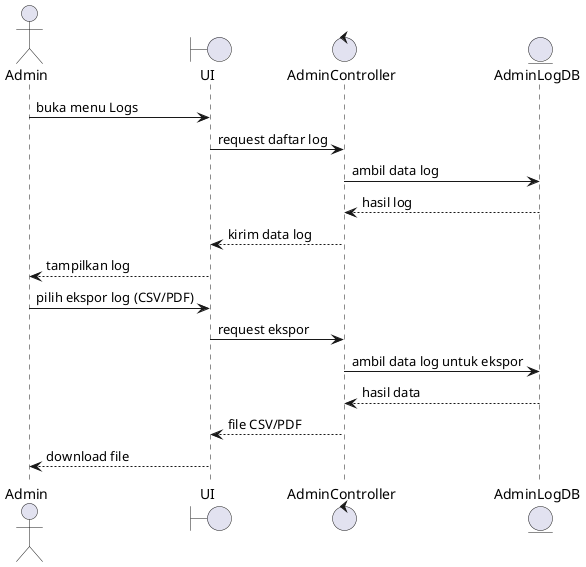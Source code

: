 @startuml SD_AdminViewLogs

actor Admin
boundary UI
control AdminController
entity AdminLogDB

Admin -> UI : buka menu Logs
UI -> AdminController : request daftar log
AdminController -> AdminLogDB : ambil data log
AdminLogDB --> AdminController : hasil log
AdminController --> UI : kirim data log
UI --> Admin : tampilkan log

Admin -> UI : pilih ekspor log (CSV/PDF)
UI -> AdminController : request ekspor
AdminController -> AdminLogDB : ambil data log untuk ekspor
AdminLogDB --> AdminController : hasil data
AdminController --> UI : file CSV/PDF
UI --> Admin : download file

@enduml
